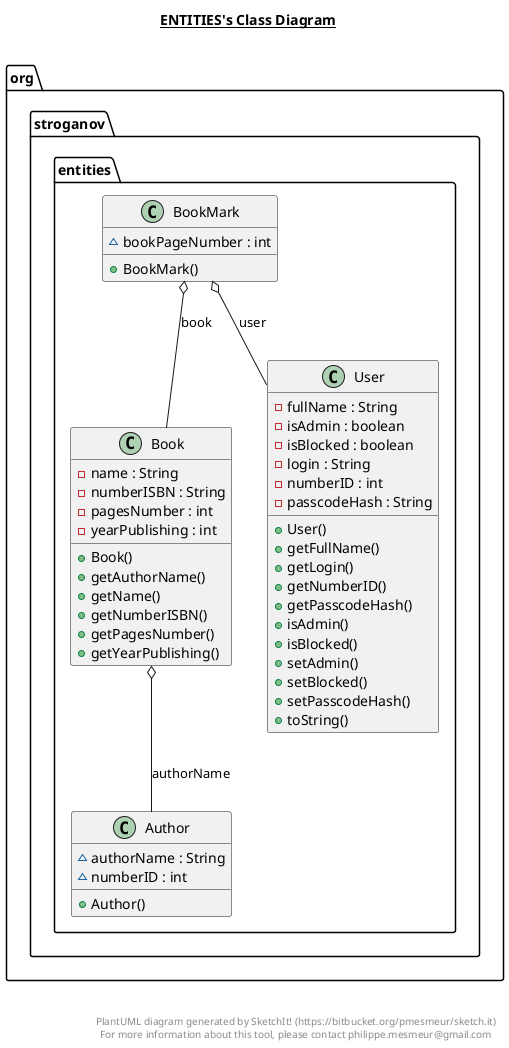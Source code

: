 @startuml

title __ENTITIES's Class Diagram__\n

  namespace org.stroganov {
    namespace entities {
      class org.stroganov.entities.Author {
          ~ authorName : String
          ~ numberID : int
          + Author()
      }
    }
  }
  

  namespace org.stroganov {
    namespace entities {
      class org.stroganov.entities.Book {
          - name : String
          - numberISBN : String
          - pagesNumber : int
          - yearPublishing : int
          + Book()
          + getAuthorName()
          + getName()
          + getNumberISBN()
          + getPagesNumber()
          + getYearPublishing()
      }
    }
  }
  

  namespace org.stroganov {
    namespace entities {
      class org.stroganov.entities.BookMark {
          ~ bookPageNumber : int
          + BookMark()
      }
    }
  }
  

  namespace org.stroganov {
    namespace entities {
      class org.stroganov.entities.User {
          - fullName : String
          - isAdmin : boolean
          - isBlocked : boolean
          - login : String
          - numberID : int
          - passcodeHash : String
          + User()
          + getFullName()
          + getLogin()
          + getNumberID()
          + getPasscodeHash()
          + isAdmin()
          + isBlocked()
          + setAdmin()
          + setBlocked()
          + setPasscodeHash()
          + toString()
      }
    }
  }
  

  org.stroganov.entities.Book o-- org.stroganov.entities.Author : authorName
  org.stroganov.entities.BookMark o-- org.stroganov.entities.Book : book
  org.stroganov.entities.BookMark o-- org.stroganov.entities.User : user


right footer


PlantUML diagram generated by SketchIt! (https://bitbucket.org/pmesmeur/sketch.it)
For more information about this tool, please contact philippe.mesmeur@gmail.com
endfooter

@enduml
